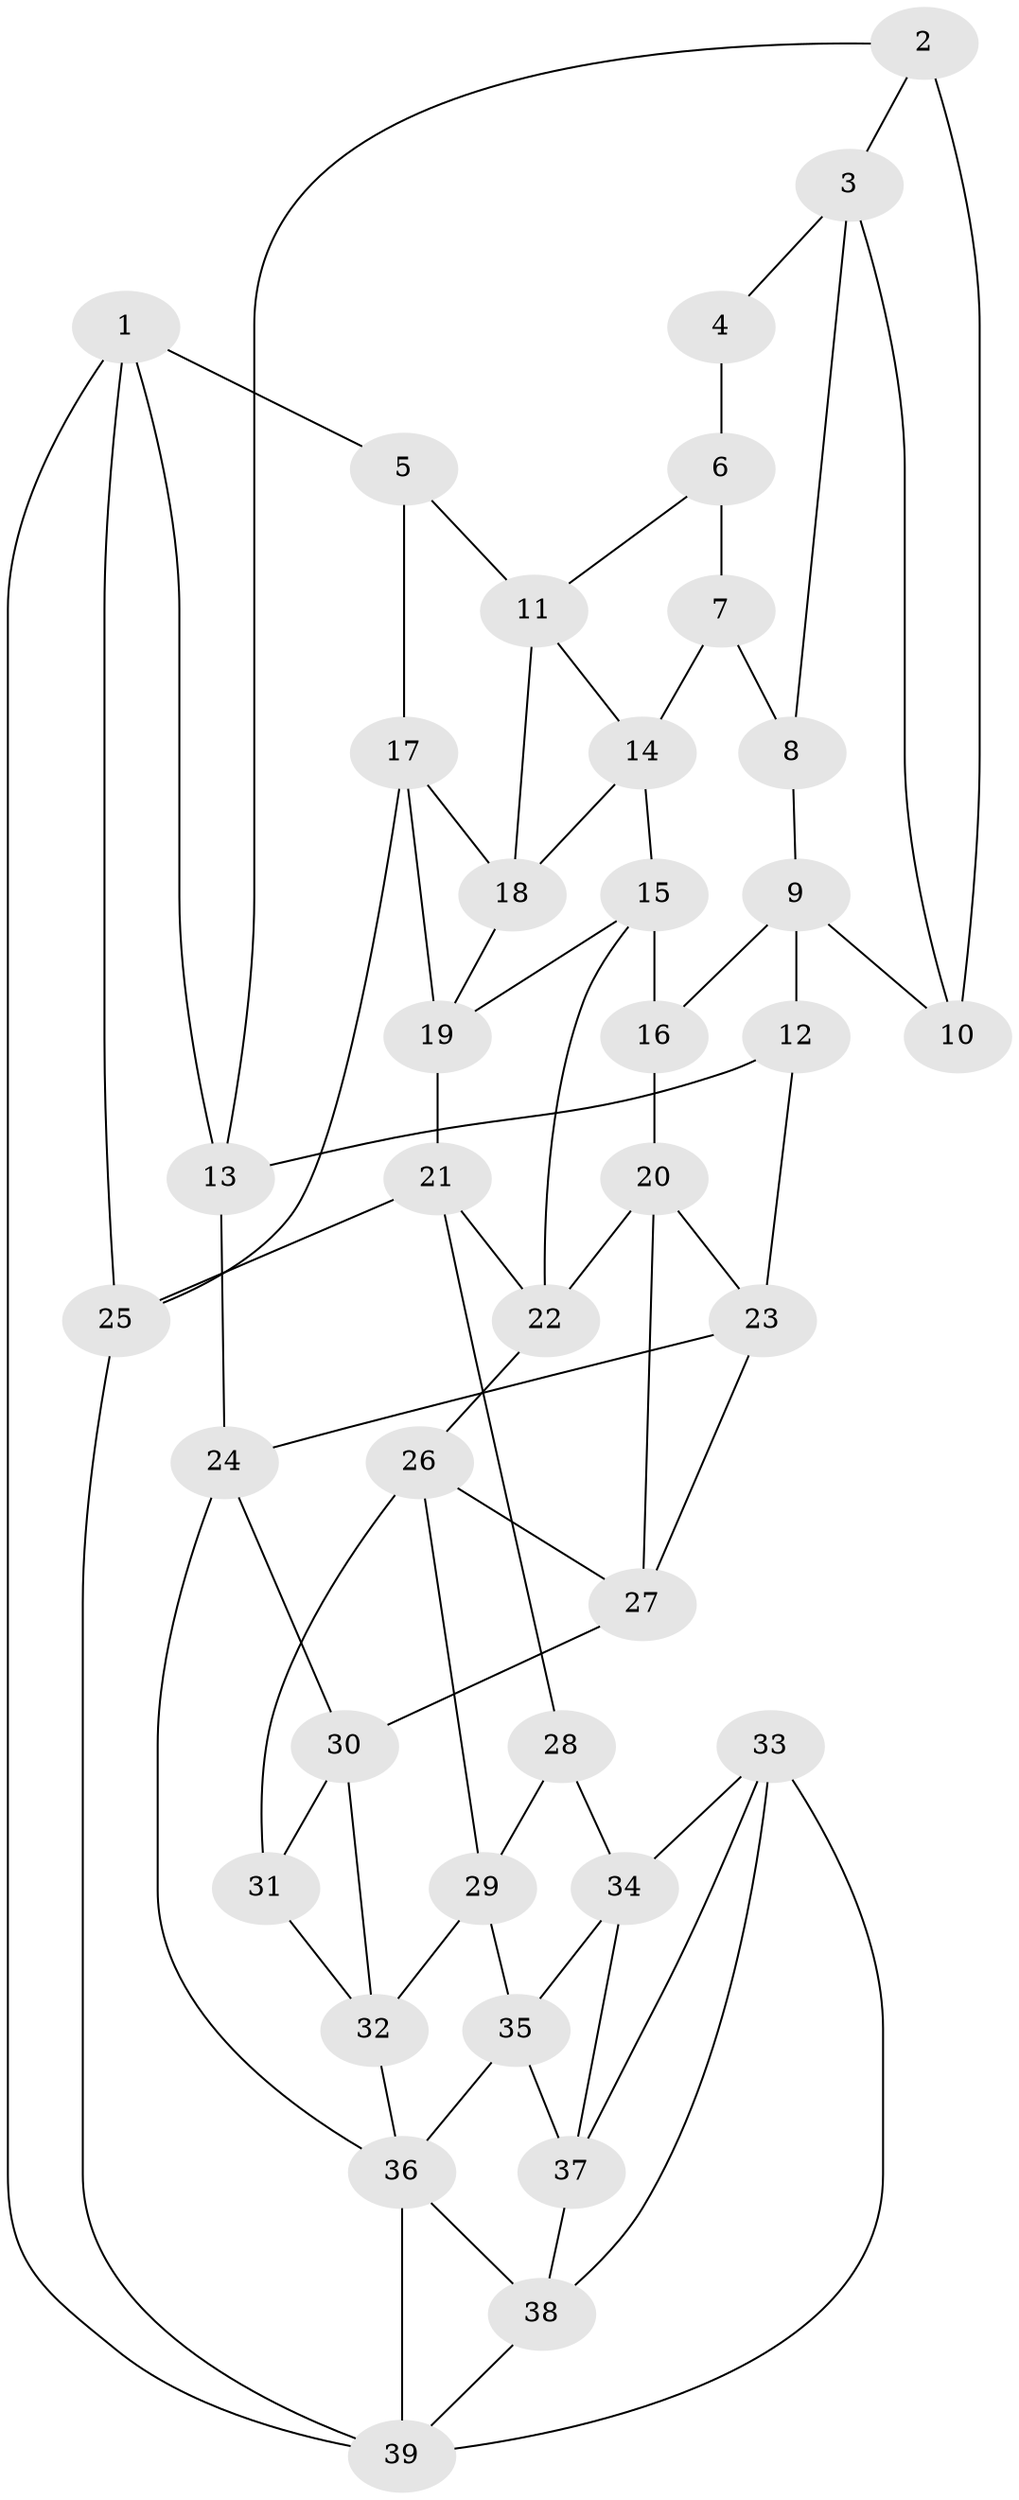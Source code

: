 // original degree distribution, {3: 0.0273972602739726, 6: 0.1780821917808219, 5: 0.5753424657534246, 4: 0.2191780821917808}
// Generated by graph-tools (version 1.1) at 2025/51/03/09/25 03:51:11]
// undirected, 39 vertices, 73 edges
graph export_dot {
graph [start="1"]
  node [color=gray90,style=filled];
  1;
  2;
  3;
  4;
  5;
  6;
  7;
  8;
  9;
  10;
  11;
  12;
  13;
  14;
  15;
  16;
  17;
  18;
  19;
  20;
  21;
  22;
  23;
  24;
  25;
  26;
  27;
  28;
  29;
  30;
  31;
  32;
  33;
  34;
  35;
  36;
  37;
  38;
  39;
  1 -- 5 [weight=1.0];
  1 -- 13 [weight=1.0];
  1 -- 25 [weight=1.0];
  1 -- 39 [weight=1.0];
  2 -- 3 [weight=1.0];
  2 -- 10 [weight=2.0];
  2 -- 13 [weight=1.0];
  3 -- 4 [weight=1.0];
  3 -- 8 [weight=1.0];
  3 -- 10 [weight=1.0];
  4 -- 6 [weight=2.0];
  5 -- 11 [weight=1.0];
  5 -- 17 [weight=1.0];
  6 -- 7 [weight=1.0];
  6 -- 11 [weight=1.0];
  7 -- 8 [weight=2.0];
  7 -- 14 [weight=1.0];
  8 -- 9 [weight=1.0];
  9 -- 10 [weight=1.0];
  9 -- 12 [weight=1.0];
  9 -- 16 [weight=1.0];
  11 -- 14 [weight=1.0];
  11 -- 18 [weight=1.0];
  12 -- 13 [weight=1.0];
  12 -- 23 [weight=1.0];
  13 -- 24 [weight=2.0];
  14 -- 15 [weight=1.0];
  14 -- 18 [weight=1.0];
  15 -- 16 [weight=1.0];
  15 -- 19 [weight=1.0];
  15 -- 22 [weight=1.0];
  16 -- 20 [weight=1.0];
  17 -- 18 [weight=1.0];
  17 -- 19 [weight=1.0];
  17 -- 25 [weight=1.0];
  18 -- 19 [weight=1.0];
  19 -- 21 [weight=1.0];
  20 -- 22 [weight=1.0];
  20 -- 23 [weight=1.0];
  20 -- 27 [weight=1.0];
  21 -- 22 [weight=1.0];
  21 -- 25 [weight=1.0];
  21 -- 28 [weight=1.0];
  22 -- 26 [weight=1.0];
  23 -- 24 [weight=1.0];
  23 -- 27 [weight=1.0];
  24 -- 30 [weight=1.0];
  24 -- 36 [weight=1.0];
  25 -- 39 [weight=1.0];
  26 -- 27 [weight=1.0];
  26 -- 29 [weight=1.0];
  26 -- 31 [weight=1.0];
  27 -- 30 [weight=1.0];
  28 -- 29 [weight=1.0];
  28 -- 34 [weight=1.0];
  29 -- 32 [weight=1.0];
  29 -- 35 [weight=1.0];
  30 -- 31 [weight=1.0];
  30 -- 32 [weight=1.0];
  31 -- 32 [weight=1.0];
  32 -- 36 [weight=1.0];
  33 -- 34 [weight=1.0];
  33 -- 37 [weight=1.0];
  33 -- 38 [weight=1.0];
  33 -- 39 [weight=1.0];
  34 -- 35 [weight=1.0];
  34 -- 37 [weight=1.0];
  35 -- 36 [weight=1.0];
  35 -- 37 [weight=1.0];
  36 -- 38 [weight=1.0];
  36 -- 39 [weight=1.0];
  37 -- 38 [weight=1.0];
  38 -- 39 [weight=1.0];
}
